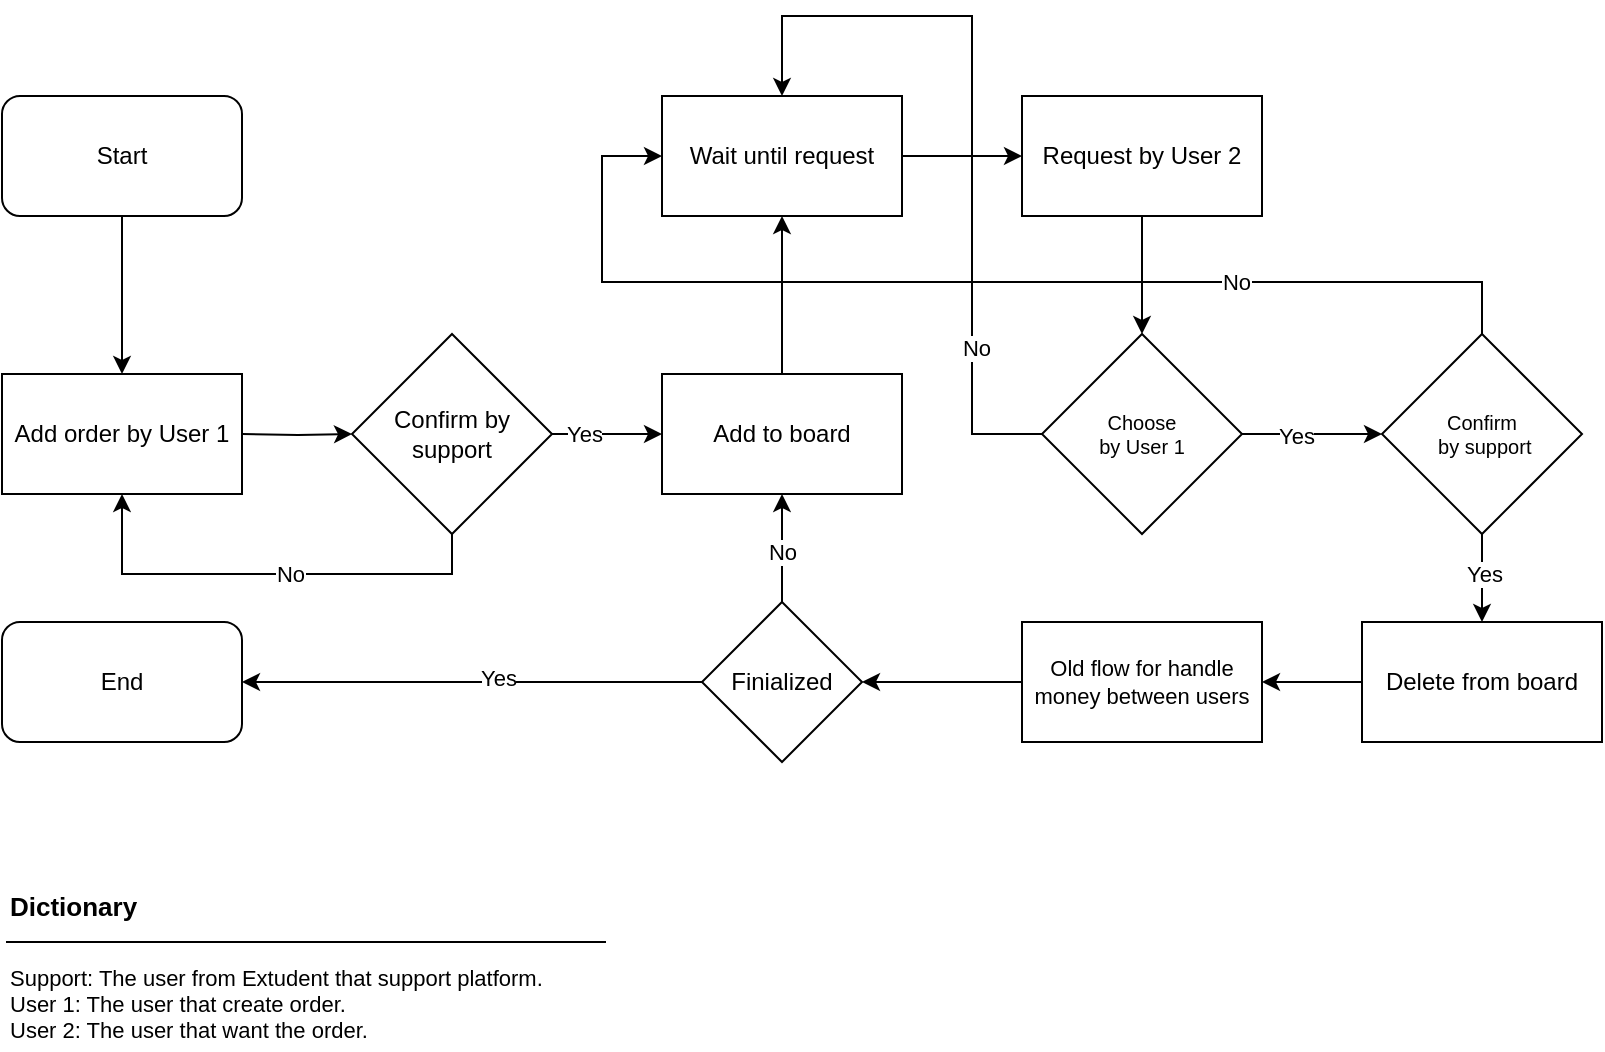 <mxfile version="21.6.8" type="github">
  <diagram id="C5RBs43oDa-KdzZeNtuy" name="Page-1">
    <mxGraphModel dx="1208" dy="678" grid="1" gridSize="10" guides="1" tooltips="1" connect="1" arrows="1" fold="1" page="1" pageScale="1" pageWidth="827" pageHeight="1169" math="0" shadow="0">
      <root>
        <mxCell id="WIyWlLk6GJQsqaUBKTNV-0" />
        <mxCell id="WIyWlLk6GJQsqaUBKTNV-1" parent="WIyWlLk6GJQsqaUBKTNV-0" />
        <mxCell id="Yngvl4g2AP0HGMIR6ryA-4" style="edgeStyle=orthogonalEdgeStyle;rounded=0;orthogonalLoop=1;jettySize=auto;html=1;entryX=0.5;entryY=0;entryDx=0;entryDy=0;" parent="WIyWlLk6GJQsqaUBKTNV-1" source="Yngvl4g2AP0HGMIR6ryA-0" target="Yngvl4g2AP0HGMIR6ryA-2" edge="1">
          <mxGeometry relative="1" as="geometry" />
        </mxCell>
        <mxCell id="Yngvl4g2AP0HGMIR6ryA-0" value="Start" style="rounded=1;whiteSpace=wrap;html=1;" parent="WIyWlLk6GJQsqaUBKTNV-1" vertex="1">
          <mxGeometry x="18" y="70" width="120" height="60" as="geometry" />
        </mxCell>
        <mxCell id="Yngvl4g2AP0HGMIR6ryA-1" value="End" style="rounded=1;whiteSpace=wrap;html=1;" parent="WIyWlLk6GJQsqaUBKTNV-1" vertex="1">
          <mxGeometry x="18" y="333" width="120" height="60" as="geometry" />
        </mxCell>
        <mxCell id="Yngvl4g2AP0HGMIR6ryA-6" style="edgeStyle=orthogonalEdgeStyle;rounded=0;orthogonalLoop=1;jettySize=auto;html=1;entryX=0;entryY=0.5;entryDx=0;entryDy=0;" parent="WIyWlLk6GJQsqaUBKTNV-1" target="Yngvl4g2AP0HGMIR6ryA-5" edge="1">
          <mxGeometry relative="1" as="geometry">
            <mxPoint x="138" y="239" as="sourcePoint" />
          </mxGeometry>
        </mxCell>
        <mxCell id="Yngvl4g2AP0HGMIR6ryA-2" value="Add order by User 1" style="rounded=0;whiteSpace=wrap;html=1;" parent="WIyWlLk6GJQsqaUBKTNV-1" vertex="1">
          <mxGeometry x="18" y="209" width="120" height="60" as="geometry" />
        </mxCell>
        <mxCell id="Yngvl4g2AP0HGMIR6ryA-13" style="edgeStyle=orthogonalEdgeStyle;rounded=0;orthogonalLoop=1;jettySize=auto;html=1;entryX=0;entryY=0.5;entryDx=0;entryDy=0;" parent="WIyWlLk6GJQsqaUBKTNV-1" source="Yngvl4g2AP0HGMIR6ryA-5" target="Yngvl4g2AP0HGMIR6ryA-12" edge="1">
          <mxGeometry relative="1" as="geometry" />
        </mxCell>
        <mxCell id="Yngvl4g2AP0HGMIR6ryA-14" value="Yes" style="edgeLabel;html=1;align=center;verticalAlign=middle;resizable=0;points=[];" parent="Yngvl4g2AP0HGMIR6ryA-13" vertex="1" connectable="0">
          <mxGeometry x="-0.411" relative="1" as="geometry">
            <mxPoint as="offset" />
          </mxGeometry>
        </mxCell>
        <mxCell id="Yngvl4g2AP0HGMIR6ryA-48" style="edgeStyle=orthogonalEdgeStyle;rounded=0;orthogonalLoop=1;jettySize=auto;html=1;exitX=0.5;exitY=1;exitDx=0;exitDy=0;entryX=0.5;entryY=1;entryDx=0;entryDy=0;" parent="WIyWlLk6GJQsqaUBKTNV-1" source="Yngvl4g2AP0HGMIR6ryA-5" target="Yngvl4g2AP0HGMIR6ryA-2" edge="1">
          <mxGeometry relative="1" as="geometry" />
        </mxCell>
        <mxCell id="Yngvl4g2AP0HGMIR6ryA-49" value="No" style="edgeLabel;html=1;align=center;verticalAlign=middle;resizable=0;points=[];" parent="Yngvl4g2AP0HGMIR6ryA-48" vertex="1" connectable="0">
          <mxGeometry x="-0.104" relative="1" as="geometry">
            <mxPoint as="offset" />
          </mxGeometry>
        </mxCell>
        <mxCell id="Yngvl4g2AP0HGMIR6ryA-5" value="Confirm by support" style="rhombus;whiteSpace=wrap;html=1;" parent="WIyWlLk6GJQsqaUBKTNV-1" vertex="1">
          <mxGeometry x="193" y="189" width="100" height="100" as="geometry" />
        </mxCell>
        <mxCell id="Yngvl4g2AP0HGMIR6ryA-26" style="edgeStyle=orthogonalEdgeStyle;rounded=0;orthogonalLoop=1;jettySize=auto;html=1;exitX=0.5;exitY=0;exitDx=0;exitDy=0;" parent="WIyWlLk6GJQsqaUBKTNV-1" source="Yngvl4g2AP0HGMIR6ryA-12" target="Yngvl4g2AP0HGMIR6ryA-24" edge="1">
          <mxGeometry relative="1" as="geometry" />
        </mxCell>
        <mxCell id="Yngvl4g2AP0HGMIR6ryA-12" value="Add to board" style="rounded=0;whiteSpace=wrap;html=1;" parent="WIyWlLk6GJQsqaUBKTNV-1" vertex="1">
          <mxGeometry x="348" y="209" width="120" height="60" as="geometry" />
        </mxCell>
        <mxCell id="Yngvl4g2AP0HGMIR6ryA-29" style="edgeStyle=orthogonalEdgeStyle;rounded=0;orthogonalLoop=1;jettySize=auto;html=1;exitX=0.5;exitY=1;exitDx=0;exitDy=0;" parent="WIyWlLk6GJQsqaUBKTNV-1" source="Yngvl4g2AP0HGMIR6ryA-15" target="Yngvl4g2AP0HGMIR6ryA-17" edge="1">
          <mxGeometry relative="1" as="geometry" />
        </mxCell>
        <mxCell id="Yngvl4g2AP0HGMIR6ryA-15" value="Request by User 2" style="rounded=0;whiteSpace=wrap;html=1;" parent="WIyWlLk6GJQsqaUBKTNV-1" vertex="1">
          <mxGeometry x="528" y="70" width="120" height="60" as="geometry" />
        </mxCell>
        <mxCell id="Yngvl4g2AP0HGMIR6ryA-23" value="" style="edgeStyle=orthogonalEdgeStyle;rounded=0;orthogonalLoop=1;jettySize=auto;html=1;" parent="WIyWlLk6GJQsqaUBKTNV-1" source="Yngvl4g2AP0HGMIR6ryA-17" target="Yngvl4g2AP0HGMIR6ryA-22" edge="1">
          <mxGeometry relative="1" as="geometry" />
        </mxCell>
        <mxCell id="Yngvl4g2AP0HGMIR6ryA-30" value="Yes" style="edgeLabel;html=1;align=center;verticalAlign=middle;resizable=0;points=[];" parent="Yngvl4g2AP0HGMIR6ryA-23" vertex="1" connectable="0">
          <mxGeometry x="-0.237" y="-1" relative="1" as="geometry">
            <mxPoint as="offset" />
          </mxGeometry>
        </mxCell>
        <mxCell id="TOUxoj3a8XAk32HhnIup-0" style="edgeStyle=orthogonalEdgeStyle;rounded=0;orthogonalLoop=1;jettySize=auto;html=1;exitX=0;exitY=0.5;exitDx=0;exitDy=0;entryX=0.5;entryY=0;entryDx=0;entryDy=0;" edge="1" parent="WIyWlLk6GJQsqaUBKTNV-1" source="Yngvl4g2AP0HGMIR6ryA-17" target="Yngvl4g2AP0HGMIR6ryA-24">
          <mxGeometry relative="1" as="geometry">
            <Array as="points">
              <mxPoint x="503" y="239" />
              <mxPoint x="503" y="30" />
              <mxPoint x="408" y="30" />
            </Array>
          </mxGeometry>
        </mxCell>
        <mxCell id="TOUxoj3a8XAk32HhnIup-1" value="No" style="edgeLabel;html=1;align=center;verticalAlign=middle;resizable=0;points=[];" vertex="1" connectable="0" parent="TOUxoj3a8XAk32HhnIup-0">
          <mxGeometry x="-0.588" y="-2" relative="1" as="geometry">
            <mxPoint as="offset" />
          </mxGeometry>
        </mxCell>
        <mxCell id="Yngvl4g2AP0HGMIR6ryA-17" value="Choose&lt;br style=&quot;font-size: 10px;&quot;&gt;by User 1" style="rhombus;whiteSpace=wrap;html=1;fontSize=10;" parent="WIyWlLk6GJQsqaUBKTNV-1" vertex="1">
          <mxGeometry x="538" y="189" width="100" height="100" as="geometry" />
        </mxCell>
        <mxCell id="Yngvl4g2AP0HGMIR6ryA-33" style="edgeStyle=orthogonalEdgeStyle;rounded=0;orthogonalLoop=1;jettySize=auto;html=1;exitX=0.5;exitY=0;exitDx=0;exitDy=0;entryX=0;entryY=0.5;entryDx=0;entryDy=0;" parent="WIyWlLk6GJQsqaUBKTNV-1" source="Yngvl4g2AP0HGMIR6ryA-22" target="Yngvl4g2AP0HGMIR6ryA-24" edge="1">
          <mxGeometry relative="1" as="geometry">
            <Array as="points">
              <mxPoint x="758" y="163" />
              <mxPoint x="318" y="163" />
              <mxPoint x="318" y="100" />
            </Array>
          </mxGeometry>
        </mxCell>
        <mxCell id="Yngvl4g2AP0HGMIR6ryA-34" value="No" style="edgeLabel;html=1;align=center;verticalAlign=middle;resizable=0;points=[];" parent="Yngvl4g2AP0HGMIR6ryA-33" vertex="1" connectable="0">
          <mxGeometry x="-0.467" relative="1" as="geometry">
            <mxPoint as="offset" />
          </mxGeometry>
        </mxCell>
        <mxCell id="Yngvl4g2AP0HGMIR6ryA-39" style="edgeStyle=orthogonalEdgeStyle;rounded=0;orthogonalLoop=1;jettySize=auto;html=1;exitX=0.5;exitY=1;exitDx=0;exitDy=0;" parent="WIyWlLk6GJQsqaUBKTNV-1" source="Yngvl4g2AP0HGMIR6ryA-22" target="Yngvl4g2AP0HGMIR6ryA-38" edge="1">
          <mxGeometry relative="1" as="geometry" />
        </mxCell>
        <mxCell id="Yngvl4g2AP0HGMIR6ryA-40" value="Yes" style="edgeLabel;html=1;align=center;verticalAlign=middle;resizable=0;points=[];" parent="Yngvl4g2AP0HGMIR6ryA-39" vertex="1" connectable="0">
          <mxGeometry x="-0.121" y="1" relative="1" as="geometry">
            <mxPoint as="offset" />
          </mxGeometry>
        </mxCell>
        <mxCell id="Yngvl4g2AP0HGMIR6ryA-22" value="Confirm&lt;br&gt;&amp;nbsp;by support" style="rhombus;whiteSpace=wrap;html=1;fontSize=10;" parent="WIyWlLk6GJQsqaUBKTNV-1" vertex="1">
          <mxGeometry x="708" y="189" width="100" height="100" as="geometry" />
        </mxCell>
        <mxCell id="Yngvl4g2AP0HGMIR6ryA-28" style="edgeStyle=orthogonalEdgeStyle;rounded=0;orthogonalLoop=1;jettySize=auto;html=1;exitX=1;exitY=0.5;exitDx=0;exitDy=0;" parent="WIyWlLk6GJQsqaUBKTNV-1" source="Yngvl4g2AP0HGMIR6ryA-24" target="Yngvl4g2AP0HGMIR6ryA-15" edge="1">
          <mxGeometry relative="1" as="geometry" />
        </mxCell>
        <mxCell id="Yngvl4g2AP0HGMIR6ryA-24" value="Wait until request" style="rounded=0;whiteSpace=wrap;html=1;" parent="WIyWlLk6GJQsqaUBKTNV-1" vertex="1">
          <mxGeometry x="348" y="70" width="120" height="60" as="geometry" />
        </mxCell>
        <mxCell id="Yngvl4g2AP0HGMIR6ryA-42" style="edgeStyle=orthogonalEdgeStyle;rounded=0;orthogonalLoop=1;jettySize=auto;html=1;exitX=0;exitY=0.5;exitDx=0;exitDy=0;entryX=1;entryY=0.5;entryDx=0;entryDy=0;" parent="WIyWlLk6GJQsqaUBKTNV-1" source="Yngvl4g2AP0HGMIR6ryA-38" target="Yngvl4g2AP0HGMIR6ryA-41" edge="1">
          <mxGeometry relative="1" as="geometry" />
        </mxCell>
        <mxCell id="Yngvl4g2AP0HGMIR6ryA-38" value="Delete from board" style="rounded=0;whiteSpace=wrap;html=1;" parent="WIyWlLk6GJQsqaUBKTNV-1" vertex="1">
          <mxGeometry x="698" y="333" width="120" height="60" as="geometry" />
        </mxCell>
        <mxCell id="Yngvl4g2AP0HGMIR6ryA-45" style="edgeStyle=orthogonalEdgeStyle;rounded=0;orthogonalLoop=1;jettySize=auto;html=1;exitX=0;exitY=0.5;exitDx=0;exitDy=0;entryX=1;entryY=0.5;entryDx=0;entryDy=0;" parent="WIyWlLk6GJQsqaUBKTNV-1" source="Yngvl4g2AP0HGMIR6ryA-41" target="Yngvl4g2AP0HGMIR6ryA-44" edge="1">
          <mxGeometry relative="1" as="geometry" />
        </mxCell>
        <mxCell id="Yngvl4g2AP0HGMIR6ryA-41" value="Old flow for handle money between users" style="rounded=0;whiteSpace=wrap;html=1;fontSize=11;" parent="WIyWlLk6GJQsqaUBKTNV-1" vertex="1">
          <mxGeometry x="528" y="333" width="120" height="60" as="geometry" />
        </mxCell>
        <mxCell id="Yngvl4g2AP0HGMIR6ryA-46" style="edgeStyle=orthogonalEdgeStyle;rounded=0;orthogonalLoop=1;jettySize=auto;html=1;exitX=0.5;exitY=0;exitDx=0;exitDy=0;entryX=0.5;entryY=1;entryDx=0;entryDy=0;" parent="WIyWlLk6GJQsqaUBKTNV-1" source="Yngvl4g2AP0HGMIR6ryA-44" target="Yngvl4g2AP0HGMIR6ryA-12" edge="1">
          <mxGeometry relative="1" as="geometry" />
        </mxCell>
        <mxCell id="Yngvl4g2AP0HGMIR6ryA-50" value="No" style="edgeLabel;html=1;align=center;verticalAlign=middle;resizable=0;points=[];" parent="Yngvl4g2AP0HGMIR6ryA-46" vertex="1" connectable="0">
          <mxGeometry x="-0.056" relative="1" as="geometry">
            <mxPoint as="offset" />
          </mxGeometry>
        </mxCell>
        <mxCell id="Yngvl4g2AP0HGMIR6ryA-47" style="edgeStyle=orthogonalEdgeStyle;rounded=0;orthogonalLoop=1;jettySize=auto;html=1;exitX=0;exitY=0.5;exitDx=0;exitDy=0;entryX=1;entryY=0.5;entryDx=0;entryDy=0;" parent="WIyWlLk6GJQsqaUBKTNV-1" source="Yngvl4g2AP0HGMIR6ryA-44" target="Yngvl4g2AP0HGMIR6ryA-1" edge="1">
          <mxGeometry relative="1" as="geometry" />
        </mxCell>
        <mxCell id="Yngvl4g2AP0HGMIR6ryA-51" value="Yes" style="edgeLabel;html=1;align=center;verticalAlign=middle;resizable=0;points=[];" parent="Yngvl4g2AP0HGMIR6ryA-47" vertex="1" connectable="0">
          <mxGeometry x="-0.109" y="-2" relative="1" as="geometry">
            <mxPoint as="offset" />
          </mxGeometry>
        </mxCell>
        <mxCell id="Yngvl4g2AP0HGMIR6ryA-44" value="Finialized" style="rhombus;whiteSpace=wrap;html=1;" parent="WIyWlLk6GJQsqaUBKTNV-1" vertex="1">
          <mxGeometry x="368" y="323" width="80" height="80" as="geometry" />
        </mxCell>
        <mxCell id="TOUxoj3a8XAk32HhnIup-6" value="" style="group" vertex="1" connectable="0" parent="WIyWlLk6GJQsqaUBKTNV-1">
          <mxGeometry x="20" y="460" width="300" height="87" as="geometry" />
        </mxCell>
        <mxCell id="TOUxoj3a8XAk32HhnIup-2" value="Support: The user from Extudent that support platform.&lt;br&gt;User 1: The user that create order.&lt;br&gt;User 2: The user that want the order." style="text;html=1;strokeColor=none;fillColor=none;align=left;verticalAlign=middle;whiteSpace=wrap;rounded=0;fontSize=11;" vertex="1" parent="TOUxoj3a8XAk32HhnIup-6">
          <mxGeometry y="40" width="270" height="47" as="geometry" />
        </mxCell>
        <mxCell id="TOUxoj3a8XAk32HhnIup-4" value="Dictionary" style="text;html=1;strokeColor=none;fillColor=none;align=left;verticalAlign=middle;whiteSpace=wrap;rounded=0;fontStyle=1;fontSize=13;" vertex="1" parent="TOUxoj3a8XAk32HhnIup-6">
          <mxGeometry width="60" height="30" as="geometry" />
        </mxCell>
        <mxCell id="TOUxoj3a8XAk32HhnIup-5" value="" style="endArrow=none;html=1;rounded=0;" edge="1" parent="TOUxoj3a8XAk32HhnIup-6">
          <mxGeometry width="50" height="50" relative="1" as="geometry">
            <mxPoint y="33" as="sourcePoint" />
            <mxPoint x="300" y="33" as="targetPoint" />
          </mxGeometry>
        </mxCell>
      </root>
    </mxGraphModel>
  </diagram>
</mxfile>

